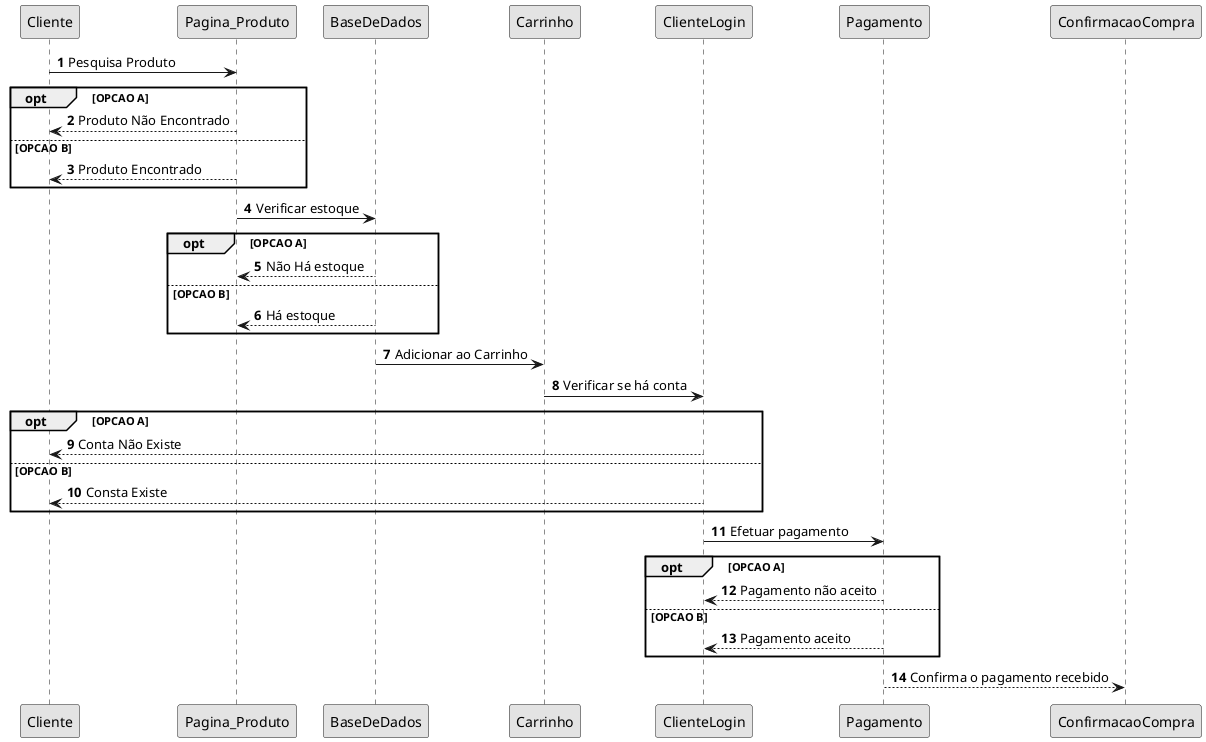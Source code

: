 @startuml
skinparam Monochrome true
autonumber

participant Cliente as CLIENTE
participant Pagina_Produto as PRODUTO
participant BaseDeDados as BASE
participant Carrinho as CARRINHO
participant ClienteLogin as CLIENTELOGIN
participant Pagamento as PAGAMENTO
participant ConfirmacaoCompra as CONF_COMPRA



CLIENTE -> PRODUTO : Pesquisa Produto

opt OPCAO A
PRODUTO -->  CLIENTE: Produto Não Encontrado
else OPCAO B
PRODUTO --> CLIENTE: Produto Encontrado
end

PRODUTO -> BASE: Verificar estoque

opt OPCAO A
BASE --> PRODUTO: Não Há estoque
else OPCAO B
BASE --> PRODUTO: Há estoque
end

BASE -> CARRINHO: Adicionar ao Carrinho

CARRINHO -> CLIENTELOGIN: Verificar se há conta

opt OPCAO A
CLIENTELOGIN --> CLIENTE: Conta Não Existe
else OPCAO B
CLIENTELOGIN --> CLIENTE: Consta Existe
end 

CLIENTELOGIN -> PAGAMENTO: Efetuar pagamento

opt OPCAO A
CLIENTELOGIN <-- PAGAMENTO: Pagamento não aceito
else OPCAO B
CLIENTELOGIN <-- PAGAMENTO: Pagamento aceito
end

PAGAMENTO --> CONF_COMPRA : Confirma o pagamento recebido

@enduml